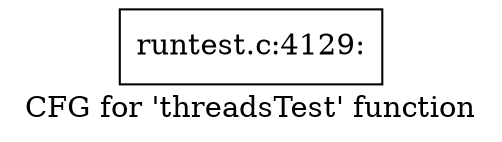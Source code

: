 digraph "CFG for 'threadsTest' function" {
	label="CFG for 'threadsTest' function";

	Node0x4341920 [shape=record,label="{runtest.c:4129:}"];
}
